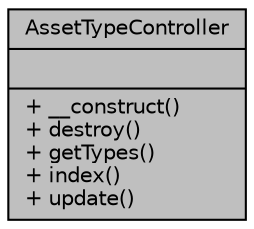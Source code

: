 digraph "AssetTypeController"
{
 // LATEX_PDF_SIZE
  bgcolor="transparent";
  edge [fontname="Helvetica",fontsize="10",labelfontname="Helvetica",labelfontsize="10"];
  node [fontname="Helvetica",fontsize="10",shape=record];
  Node1 [label="{AssetTypeController\n||+ __construct()\l+ destroy()\l+ getTypes()\l+ index()\l+ update()\l}",height=0.2,width=0.4,color="black", fillcolor="grey75", style="filled", fontcolor="black",tooltip="Controlador de tipos de bienes institucionales."];
}
